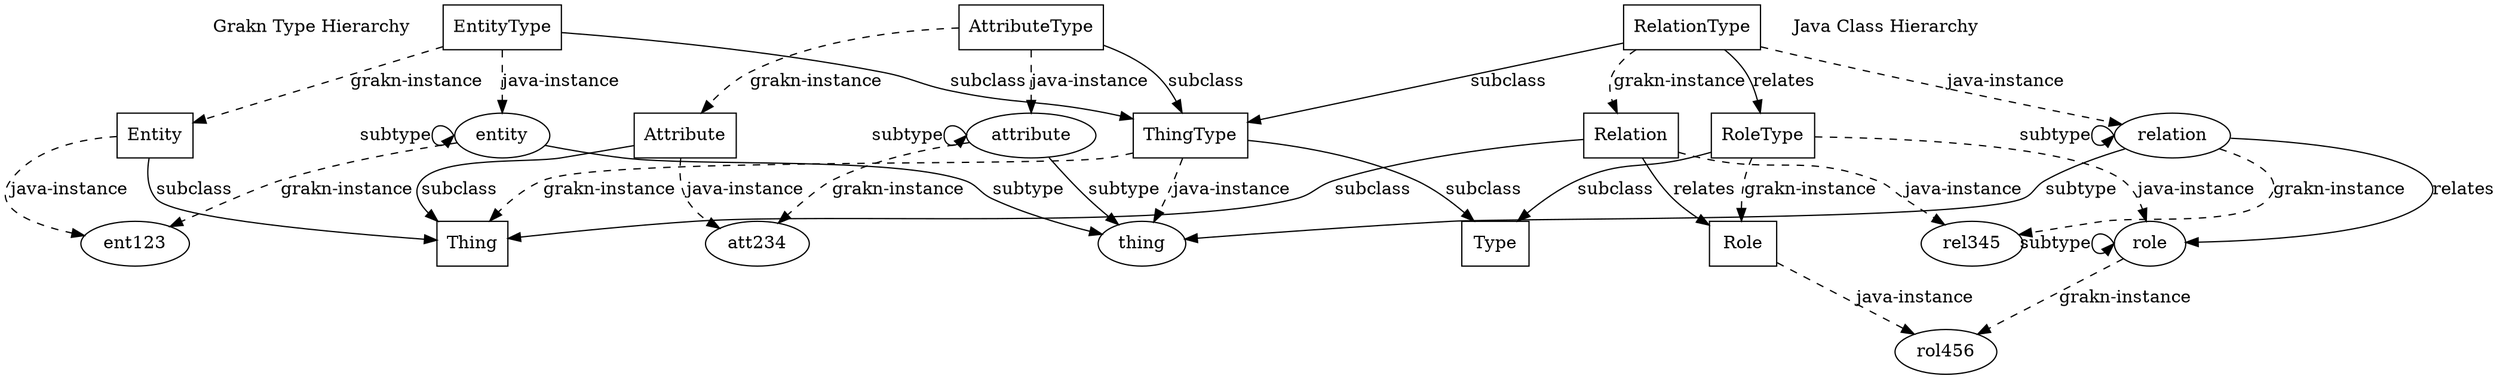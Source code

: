 digraph grakn {
    graph [splines = true]

    {
    GRAKN_HIERARCHY [shape = none, label = "Grakn Type Hierarchy", pos = "3,7.5!"]
    node [shape = ellipse]

    {
    GRAKN_THING [label = "thing", pos = "3,6.5!"]
    GRAKN_ENTITY [label = "entity", pos = "6,5.5!"]
    GRAKN_ATTRIBUTE [label = "attribute", pos = "4,5!"]
    GRAKN_RELATION [label = "relation", pos = "2,4.5!"]
    GRAKN_ROLE [label = "role", pos = "0,4.0!"]

    }
    {
    GRAKN_ENT123 [label = "ent123", pos = "6,1.5!"]
    GRAKN_ATT234 [label = "att234", pos = "4,1!"]
    GRAKN_REL345 [label = "rel345", pos = "2,0.5!"]
    GRAKN_ROL456 [label = "rol456", pos = "0,0!"]
    }

    GRAKN_ENTITY -> GRAKN_THING [label = "subtype"]
    GRAKN_ENTITY: w -> GRAKN_ENTITY: w [label = "subtype"]
    GRAKN_ATTRIBUTE -> GRAKN_THING [label = "subtype"]
    GRAKN_ATTRIBUTE: w -> GRAKN_ATTRIBUTE: w [label = "subtype"]
    GRAKN_RELATION -> GRAKN_THING [label = "subtype"]
    GRAKN_RELATION: w -> GRAKN_RELATION: w [label = "subtype"]
    GRAKN_RELATION -> GRAKN_ROLE [label = "relates"]
    GRAKN_ROLE: w -> GRAKN_ROLE: w [label = "subtype"]

    {
    edge [style = dashed]
    GRAKN_ENTITY -> GRAKN_ENT123 [label = "grakn-instance"]
    GRAKN_ATTRIBUTE -> GRAKN_ATT234 [label = "grakn-instance"]
    GRAKN_RELATION -> GRAKN_REL345 [label = "grakn-instance"]
    GRAKN_ROLE -> GRAKN_ROL456 [label = "grakn-instance"]
    }
    }

    {
    JAVA_HIERARCHY [shape = "none", label = "Java Class Hierarchy", pos = "11,7.5!"]
    node [shape = rectangle]

    {
    JAVA_TYPE [label = "Type", pos = "12.5,7!"]
    JAVA_THING_TYPE [label = "ThingType", pos = "11,6.5!"]
    JAVA_ENTITY_TYPE [label = "EntityType", pos = "8,5.5!"]
    JAVA_ATTRIBUTE_TYPE [label = "AttributeType", pos = "10,5!"]
    JAVA_RELATION_TYPE [label = "RelationType", pos = "12,4.5!"]
    JAVA_ROLE_TYPE [label = "RoleType", pos = "14,4!"]
    }
    {
    JAVA_THING [label = "Thing", pos = "11,2.5!"]
    JAVA_ENTITY [label = "Entity", pos = "8,1.5!"]
    JAVA_ATTRIBUTE [label = "Attribute", pos = "10,1!"]
    JAVA_RELATION [label = "Relation", pos = "12,0.5!"]
    JAVA_ROLE [label = "Role", pos = "14,0!"]
    }

    JAVA_THING_TYPE -> JAVA_TYPE [label = "subclass"]
    JAVA_ENTITY_TYPE -> JAVA_THING_TYPE [label = "subclass"]
    JAVA_ATTRIBUTE_TYPE -> JAVA_THING_TYPE [label = "subclass"]
    JAVA_RELATION_TYPE -> JAVA_THING_TYPE [label = "subclass"]
    JAVA_RELATION_TYPE -> JAVA_ROLE_TYPE [label = "relates"]
    JAVA_ROLE_TYPE -> JAVA_TYPE [label = "subclass"]

    JAVA_ENTITY -> JAVA_THING [label = "subclass"]
    JAVA_ATTRIBUTE -> JAVA_THING [label = "subclass"]
    JAVA_RELATION -> JAVA_THING [label = "subclass"]
    JAVA_RELATION -> JAVA_ROLE [label = "relates"]

    {
    edge [style = dashed]
    JAVA_THING_TYPE -> JAVA_THING [label = "grakn-instance"]
    JAVA_ENTITY_TYPE -> JAVA_ENTITY [label = "grakn-instance"]
    JAVA_RELATION_TYPE -> JAVA_RELATION [label = "grakn-instance"]
    JAVA_ROLE_TYPE -> JAVA_ROLE [label = "grakn-instance"]
    JAVA_ATTRIBUTE_TYPE -> JAVA_ATTRIBUTE [label = "grakn-instance"]
    }
    }

    {
    edge [style = dashed]

    JAVA_THING_TYPE -> GRAKN_THING [label = "java-instance"]
    JAVA_ENTITY_TYPE -> GRAKN_ENTITY [label = "java-instance"]
    JAVA_RELATION_TYPE -> GRAKN_RELATION [label = "java-instance"]
    JAVA_ROLE_TYPE -> GRAKN_ROLE [label = "java-instance"]
    JAVA_ATTRIBUTE_TYPE -> GRAKN_ATTRIBUTE [label = "java-instance"]

    JAVA_ENTITY -> GRAKN_ENT123 [label = "java-instance"]
    JAVA_ATTRIBUTE -> GRAKN_ATT234 [label = "java-instance"]
    JAVA_RELATION -> GRAKN_REL345 [label = "java-instance"]
    JAVA_ROLE -> GRAKN_ROL456 [label = "java-instance"]
    }
}